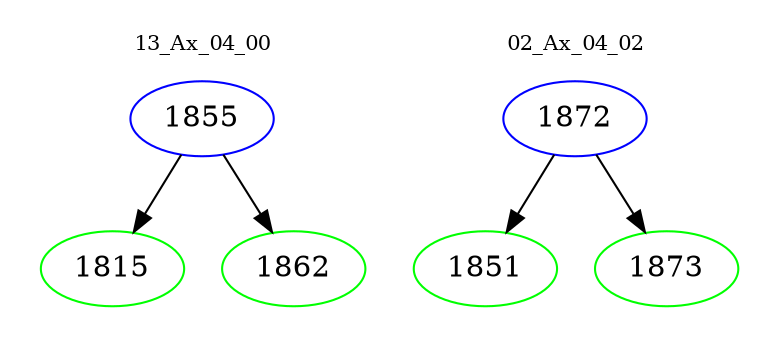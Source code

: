 digraph{
subgraph cluster_0 {
color = white
label = "13_Ax_04_00";
fontsize=10;
T0_1855 [label="1855", color="blue"]
T0_1855 -> T0_1815 [color="black"]
T0_1815 [label="1815", color="green"]
T0_1855 -> T0_1862 [color="black"]
T0_1862 [label="1862", color="green"]
}
subgraph cluster_1 {
color = white
label = "02_Ax_04_02";
fontsize=10;
T1_1872 [label="1872", color="blue"]
T1_1872 -> T1_1851 [color="black"]
T1_1851 [label="1851", color="green"]
T1_1872 -> T1_1873 [color="black"]
T1_1873 [label="1873", color="green"]
}
}
